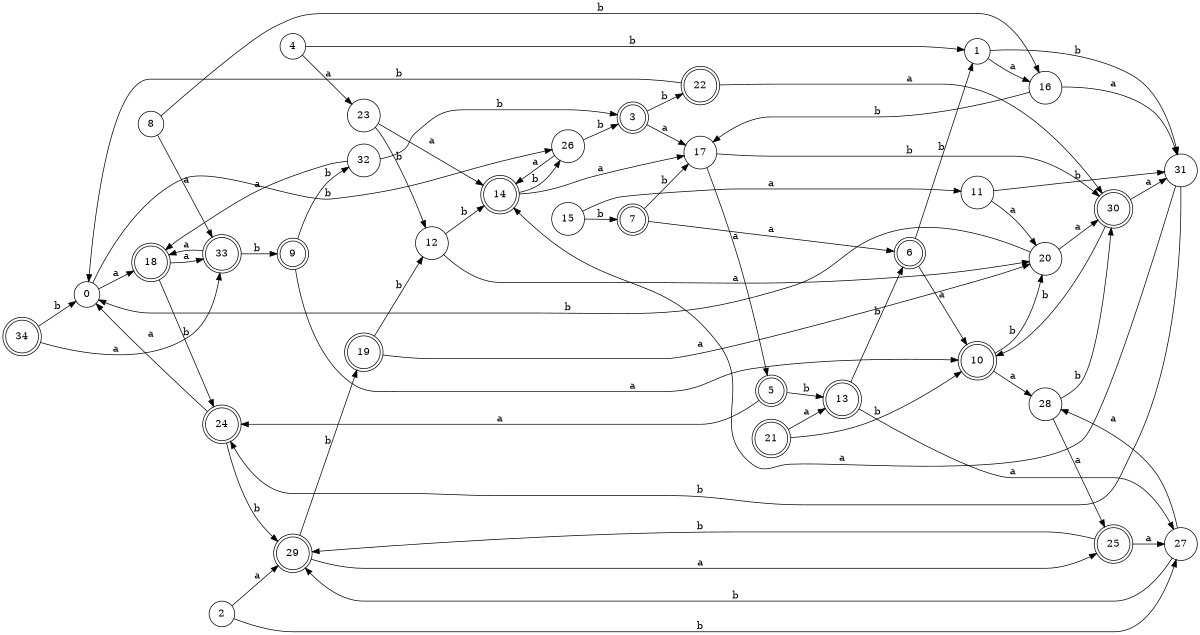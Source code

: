 digraph n28_9 {
__start0 [label="" shape="none"];

rankdir=LR;
size="8,5";

s0 [style="filled", color="black", fillcolor="white" shape="circle", label="0"];
s1 [style="filled", color="black", fillcolor="white" shape="circle", label="1"];
s2 [style="filled", color="black", fillcolor="white" shape="circle", label="2"];
s3 [style="rounded,filled", color="black", fillcolor="white" shape="doublecircle", label="3"];
s4 [style="filled", color="black", fillcolor="white" shape="circle", label="4"];
s5 [style="rounded,filled", color="black", fillcolor="white" shape="doublecircle", label="5"];
s6 [style="rounded,filled", color="black", fillcolor="white" shape="doublecircle", label="6"];
s7 [style="rounded,filled", color="black", fillcolor="white" shape="doublecircle", label="7"];
s8 [style="filled", color="black", fillcolor="white" shape="circle", label="8"];
s9 [style="rounded,filled", color="black", fillcolor="white" shape="doublecircle", label="9"];
s10 [style="rounded,filled", color="black", fillcolor="white" shape="doublecircle", label="10"];
s11 [style="filled", color="black", fillcolor="white" shape="circle", label="11"];
s12 [style="filled", color="black", fillcolor="white" shape="circle", label="12"];
s13 [style="rounded,filled", color="black", fillcolor="white" shape="doublecircle", label="13"];
s14 [style="rounded,filled", color="black", fillcolor="white" shape="doublecircle", label="14"];
s15 [style="filled", color="black", fillcolor="white" shape="circle", label="15"];
s16 [style="filled", color="black", fillcolor="white" shape="circle", label="16"];
s17 [style="filled", color="black", fillcolor="white" shape="circle", label="17"];
s18 [style="rounded,filled", color="black", fillcolor="white" shape="doublecircle", label="18"];
s19 [style="rounded,filled", color="black", fillcolor="white" shape="doublecircle", label="19"];
s20 [style="filled", color="black", fillcolor="white" shape="circle", label="20"];
s21 [style="rounded,filled", color="black", fillcolor="white" shape="doublecircle", label="21"];
s22 [style="rounded,filled", color="black", fillcolor="white" shape="doublecircle", label="22"];
s23 [style="filled", color="black", fillcolor="white" shape="circle", label="23"];
s24 [style="rounded,filled", color="black", fillcolor="white" shape="doublecircle", label="24"];
s25 [style="rounded,filled", color="black", fillcolor="white" shape="doublecircle", label="25"];
s26 [style="filled", color="black", fillcolor="white" shape="circle", label="26"];
s27 [style="filled", color="black", fillcolor="white" shape="circle", label="27"];
s28 [style="filled", color="black", fillcolor="white" shape="circle", label="28"];
s29 [style="rounded,filled", color="black", fillcolor="white" shape="doublecircle", label="29"];
s30 [style="rounded,filled", color="black", fillcolor="white" shape="doublecircle", label="30"];
s31 [style="filled", color="black", fillcolor="white" shape="circle", label="31"];
s32 [style="filled", color="black", fillcolor="white" shape="circle", label="32"];
s33 [style="rounded,filled", color="black", fillcolor="white" shape="doublecircle", label="33"];
s34 [style="rounded,filled", color="black", fillcolor="white" shape="doublecircle", label="34"];
s0 -> s18 [label="a"];
s0 -> s26 [label="b"];
s1 -> s16 [label="a"];
s1 -> s31 [label="b"];
s2 -> s29 [label="a"];
s2 -> s27 [label="b"];
s3 -> s17 [label="a"];
s3 -> s22 [label="b"];
s4 -> s23 [label="a"];
s4 -> s1 [label="b"];
s5 -> s24 [label="a"];
s5 -> s13 [label="b"];
s6 -> s10 [label="a"];
s6 -> s1 [label="b"];
s7 -> s6 [label="a"];
s7 -> s17 [label="b"];
s8 -> s33 [label="a"];
s8 -> s16 [label="b"];
s9 -> s10 [label="a"];
s9 -> s32 [label="b"];
s10 -> s28 [label="a"];
s10 -> s20 [label="b"];
s11 -> s20 [label="a"];
s11 -> s31 [label="b"];
s12 -> s20 [label="a"];
s12 -> s14 [label="b"];
s13 -> s27 [label="a"];
s13 -> s6 [label="b"];
s14 -> s17 [label="a"];
s14 -> s26 [label="b"];
s15 -> s11 [label="a"];
s15 -> s7 [label="b"];
s16 -> s31 [label="a"];
s16 -> s17 [label="b"];
s17 -> s5 [label="a"];
s17 -> s30 [label="b"];
s18 -> s33 [label="a"];
s18 -> s24 [label="b"];
s19 -> s20 [label="a"];
s19 -> s12 [label="b"];
s20 -> s30 [label="a"];
s20 -> s0 [label="b"];
s21 -> s13 [label="a"];
s21 -> s10 [label="b"];
s22 -> s30 [label="a"];
s22 -> s0 [label="b"];
s23 -> s14 [label="a"];
s23 -> s12 [label="b"];
s24 -> s0 [label="a"];
s24 -> s29 [label="b"];
s25 -> s27 [label="a"];
s25 -> s29 [label="b"];
s26 -> s14 [label="a"];
s26 -> s3 [label="b"];
s27 -> s28 [label="a"];
s27 -> s29 [label="b"];
s28 -> s25 [label="a"];
s28 -> s30 [label="b"];
s29 -> s25 [label="a"];
s29 -> s19 [label="b"];
s30 -> s31 [label="a"];
s30 -> s10 [label="b"];
s31 -> s14 [label="a"];
s31 -> s24 [label="b"];
s32 -> s18 [label="a"];
s32 -> s3 [label="b"];
s33 -> s18 [label="a"];
s33 -> s9 [label="b"];
s34 -> s33 [label="a"];
s34 -> s0 [label="b"];

}